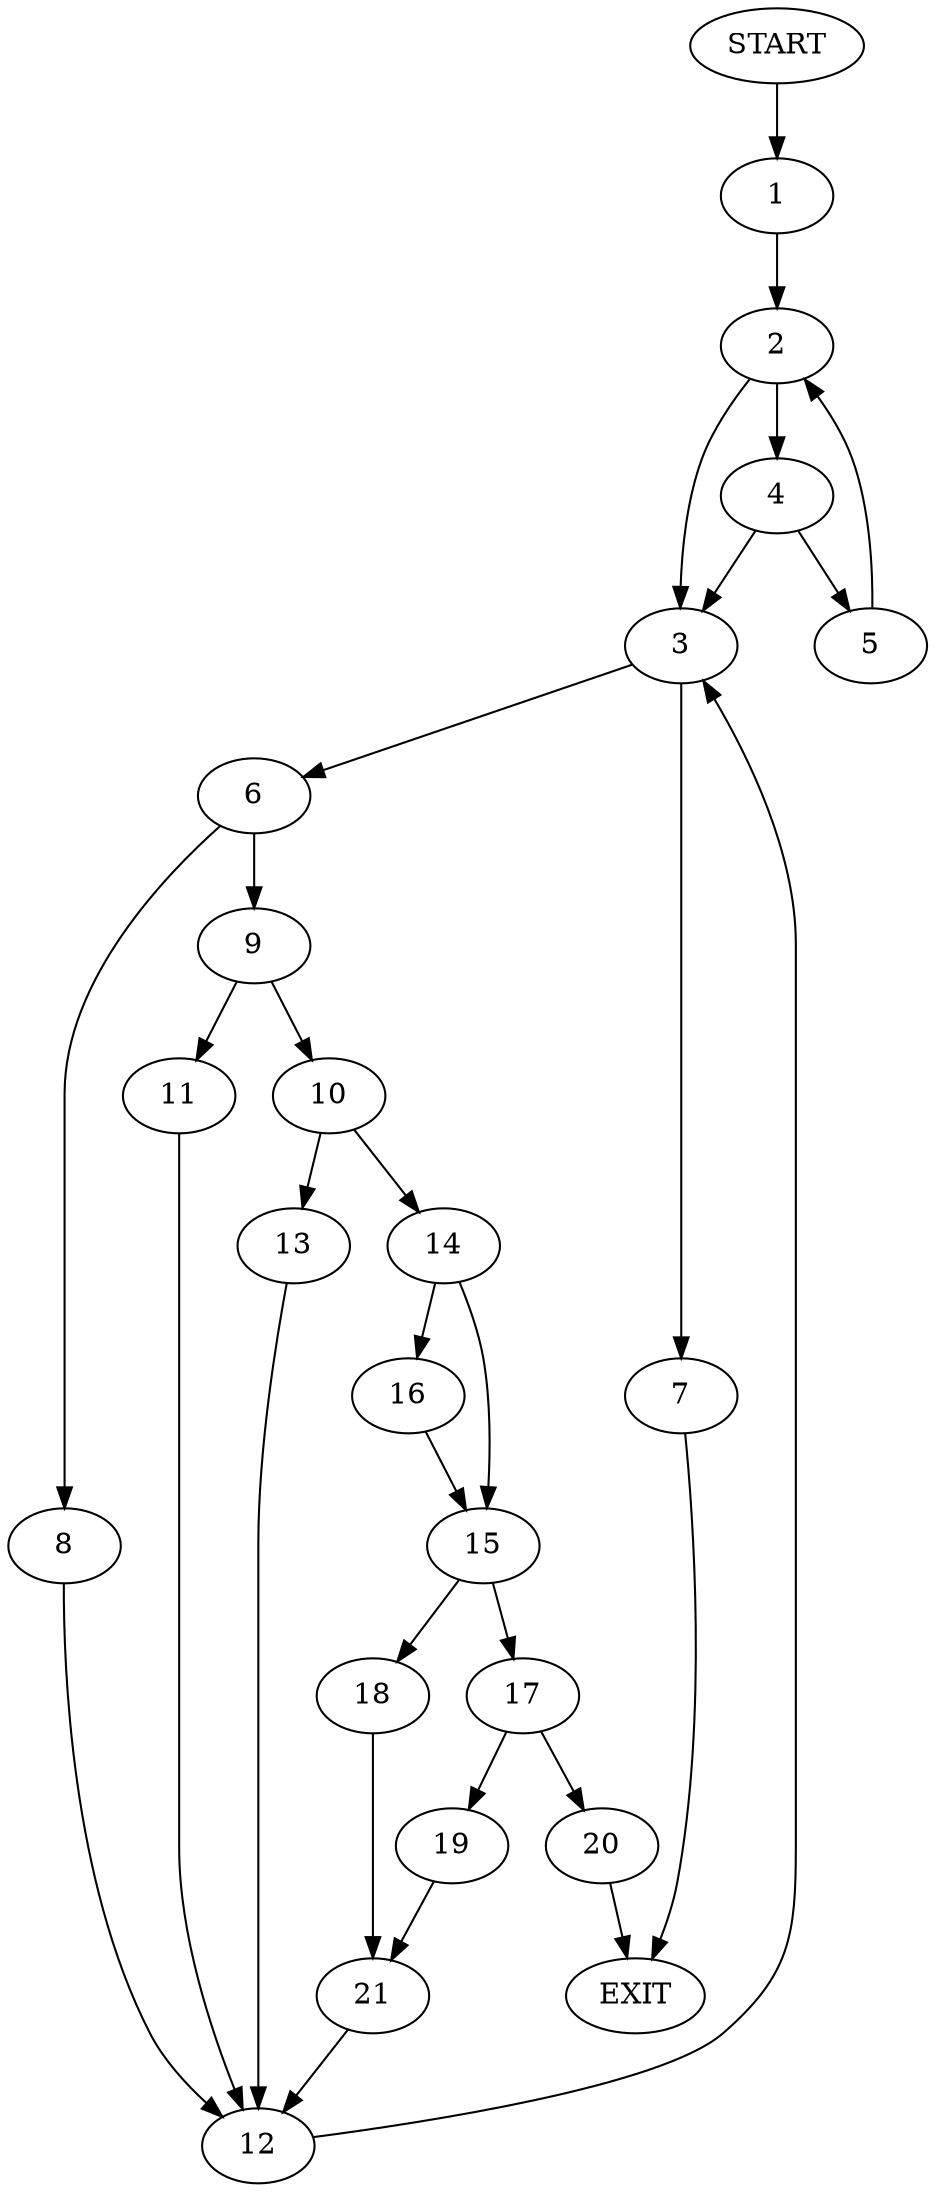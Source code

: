 digraph {
0 [label="START"]
22 [label="EXIT"]
0 -> 1
1 -> 2
2 -> 3
2 -> 4
4 -> 3
4 -> 5
3 -> 6
3 -> 7
5 -> 2
6 -> 8
6 -> 9
7 -> 22
9 -> 10
9 -> 11
8 -> 12
12 -> 3
10 -> 13
10 -> 14
11 -> 12
14 -> 15
14 -> 16
13 -> 12
15 -> 17
15 -> 18
16 -> 15
17 -> 19
17 -> 20
18 -> 21
20 -> 22
19 -> 21
21 -> 12
}
